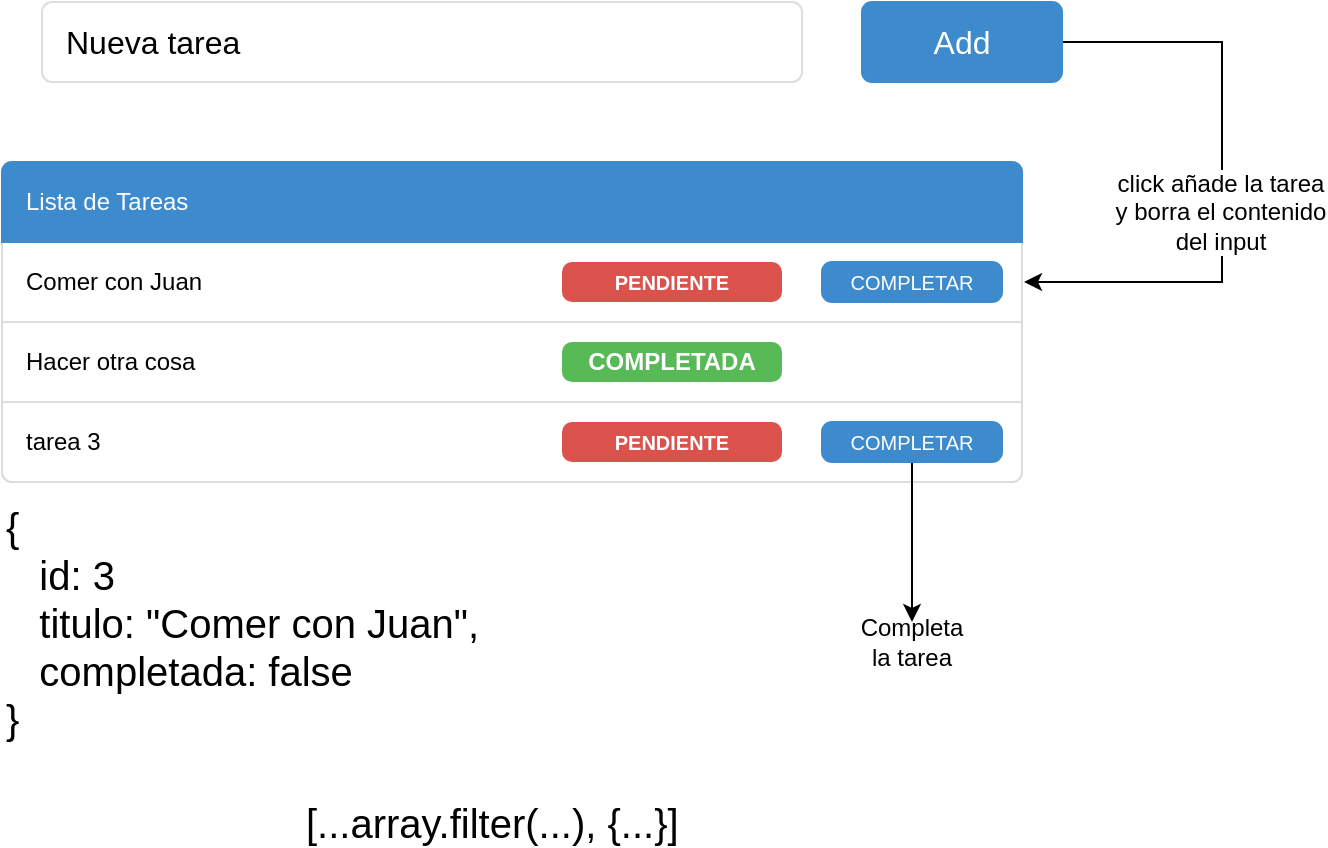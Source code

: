 <mxfile version="12.6.5" type="device"><diagram id="OMR3T-Xfur9PdcB1UmWO" name="Page-1"><mxGraphModel dx="1102" dy="1000" grid="1" gridSize="10" guides="1" tooltips="1" connect="1" arrows="1" fold="1" page="1" pageScale="1" pageWidth="827" pageHeight="1169" math="0" shadow="0"><root><mxCell id="0"/><mxCell id="1" parent="0"/><mxCell id="-1dS0zIEPd8RjcyEYt7S-1" value="" style="html=1;shadow=0;dashed=0;shape=mxgraph.bootstrap.rrect;rSize=5;strokeColor=#dddddd;html=1;whiteSpace=wrap;fillColor=#ffffff;" vertex="1" parent="1"><mxGeometry x="130" y="220" width="510" height="160" as="geometry"/></mxCell><mxCell id="-1dS0zIEPd8RjcyEYt7S-2" value="Comer con Juan" style="strokeColor=inherit;fillColor=inherit;gradientColor=inherit;html=1;shadow=0;dashed=0;shape=mxgraph.bootstrap.rect;spacingLeft=10;align=left;perimeter=none;whiteSpace=wrap;resizeWidth=1;" vertex="1" parent="-1dS0zIEPd8RjcyEYt7S-1"><mxGeometry width="510" height="40" relative="1" as="geometry"><mxPoint y="40" as="offset"/></mxGeometry></mxCell><mxCell id="-1dS0zIEPd8RjcyEYt7S-3" value="Hacer otra cosa" style="strokeColor=inherit;fillColor=inherit;gradientColor=inherit;html=1;shadow=0;dashed=0;shape=mxgraph.bootstrap.rect;spacingLeft=10;align=left;perimeter=none;whiteSpace=wrap;resizeWidth=1;" vertex="1" parent="-1dS0zIEPd8RjcyEYt7S-1"><mxGeometry width="510" height="40" relative="1" as="geometry"><mxPoint y="80" as="offset"/></mxGeometry></mxCell><mxCell id="-1dS0zIEPd8RjcyEYt7S-4" value="tarea 3" style="strokeColor=inherit;fillColor=inherit;gradientColor=inherit;html=1;shadow=0;dashed=0;shape=mxgraph.bootstrap.bottomButton;rSize=5;spacingLeft=10;align=left;perimeter=none;whiteSpace=wrap;resizeWidth=1;" vertex="1" parent="-1dS0zIEPd8RjcyEYt7S-1"><mxGeometry y="1" width="510" height="40" relative="1" as="geometry"><mxPoint y="-40" as="offset"/></mxGeometry></mxCell><mxCell id="-1dS0zIEPd8RjcyEYt7S-5" value="Lista de Tareas" style="html=1;shadow=0;dashed=0;shape=mxgraph.bootstrap.topButton;rSize=5;fillColor=#3D8BCD;strokeColor=#3D8BCD;fontColor=#ffffff;spacingLeft=10;align=left;whiteSpace=wrap;resizeWidth=1;" vertex="1" parent="-1dS0zIEPd8RjcyEYt7S-1"><mxGeometry width="510" height="40" relative="1" as="geometry"/></mxCell><mxCell id="-1dS0zIEPd8RjcyEYt7S-10" value="PENDIENTE" style="html=1;shadow=0;dashed=0;shape=mxgraph.bootstrap.rrect;align=center;rSize=5;strokeColor=none;fillColor=#DB524C;fontColor=#ffffff;fontStyle=1;whiteSpace=wrap;fontSize=10;" vertex="1" parent="-1dS0zIEPd8RjcyEYt7S-1"><mxGeometry x="280" y="50" width="110" height="20" as="geometry"/></mxCell><mxCell id="-1dS0zIEPd8RjcyEYt7S-17" value="PENDIENTE" style="html=1;shadow=0;dashed=0;shape=mxgraph.bootstrap.rrect;align=center;rSize=5;strokeColor=none;fillColor=#DB524C;fontColor=#ffffff;fontStyle=1;whiteSpace=wrap;fontSize=10;" vertex="1" parent="-1dS0zIEPd8RjcyEYt7S-1"><mxGeometry x="280" y="130" width="110" height="20" as="geometry"/></mxCell><mxCell id="-1dS0zIEPd8RjcyEYt7S-18" value="COMPLETADA" style="html=1;shadow=0;dashed=0;shape=mxgraph.bootstrap.rrect;align=center;rSize=5;strokeColor=none;fillColor=#58B957;fontColor=#ffffff;fontStyle=1;whiteSpace=wrap;" vertex="1" parent="-1dS0zIEPd8RjcyEYt7S-1"><mxGeometry x="280" y="90" width="110" height="20" as="geometry"/></mxCell><mxCell id="-1dS0zIEPd8RjcyEYt7S-20" value="COMPLETAR" style="html=1;shadow=0;dashed=0;shape=mxgraph.bootstrap.rrect;rSize=5;fillColor=#3D8BCD;align=center;strokeColor=#3D8BCD;fontColor=#ffffff;fontSize=10;whiteSpace=wrap;" vertex="1" parent="-1dS0zIEPd8RjcyEYt7S-1"><mxGeometry x="410" y="50" width="90" height="20" as="geometry"/></mxCell><mxCell id="-1dS0zIEPd8RjcyEYt7S-23" value="" style="edgeStyle=orthogonalEdgeStyle;rounded=0;orthogonalLoop=1;jettySize=auto;html=1;" edge="1" parent="-1dS0zIEPd8RjcyEYt7S-1" source="-1dS0zIEPd8RjcyEYt7S-21"><mxGeometry relative="1" as="geometry"><mxPoint x="455" y="230" as="targetPoint"/></mxGeometry></mxCell><mxCell id="-1dS0zIEPd8RjcyEYt7S-21" value="COMPLETAR" style="html=1;shadow=0;dashed=0;shape=mxgraph.bootstrap.rrect;rSize=5;fillColor=#3D8BCD;align=center;strokeColor=#3D8BCD;fontColor=#ffffff;fontSize=10;whiteSpace=wrap;" vertex="1" parent="-1dS0zIEPd8RjcyEYt7S-1"><mxGeometry x="410" y="130" width="90" height="20" as="geometry"/></mxCell><mxCell id="-1dS0zIEPd8RjcyEYt7S-6" value="Nueva tarea" style="html=1;shadow=0;dashed=0;shape=mxgraph.bootstrap.rrect;rSize=5;strokeColor=#dddddd;fontSize=16;align=left;spacingLeft=10;whiteSpace=wrap;" vertex="1" parent="1"><mxGeometry x="150" y="140" width="380" height="40" as="geometry"/></mxCell><mxCell id="-1dS0zIEPd8RjcyEYt7S-8" style="edgeStyle=orthogonalEdgeStyle;rounded=0;orthogonalLoop=1;jettySize=auto;html=1;entryX=1.002;entryY=0.5;entryDx=0;entryDy=0;entryPerimeter=0;" edge="1" parent="1" source="-1dS0zIEPd8RjcyEYt7S-7" target="-1dS0zIEPd8RjcyEYt7S-2"><mxGeometry relative="1" as="geometry"><Array as="points"><mxPoint x="740" y="160"/><mxPoint x="740" y="280"/></Array></mxGeometry></mxCell><mxCell id="-1dS0zIEPd8RjcyEYt7S-9" value="click añade la tarea &lt;br&gt;y borra el contenido&lt;br&gt;del input" style="text;html=1;align=center;verticalAlign=middle;resizable=0;points=[];labelBackgroundColor=#ffffff;" vertex="1" connectable="0" parent="-1dS0zIEPd8RjcyEYt7S-8"><mxGeometry x="0.104" y="-1" relative="1" as="geometry"><mxPoint as="offset"/></mxGeometry></mxCell><mxCell id="-1dS0zIEPd8RjcyEYt7S-7" value="Add" style="html=1;shadow=0;dashed=0;shape=mxgraph.bootstrap.rrect;rSize=5;fillColor=#3D8BCD;align=center;strokeColor=#3D8BCD;fontColor=#ffffff;fontSize=16;whiteSpace=wrap;" vertex="1" parent="1"><mxGeometry x="560" y="140" width="100" height="40" as="geometry"/></mxCell><mxCell id="-1dS0zIEPd8RjcyEYt7S-24" value="Completa la tarea" style="text;html=1;strokeColor=none;fillColor=none;align=center;verticalAlign=middle;whiteSpace=wrap;rounded=0;" vertex="1" parent="1"><mxGeometry x="565" y="450" width="40" height="20" as="geometry"/></mxCell><mxCell id="-1dS0zIEPd8RjcyEYt7S-25" value="{&lt;br style=&quot;font-size: 20px&quot;&gt;&amp;nbsp; &amp;nbsp;id: 3&amp;nbsp; &amp;nbsp;&lt;br&gt;&amp;nbsp; &amp;nbsp;titulo: &quot;Comer con Juan&quot;,&amp;nbsp;&lt;br style=&quot;font-size: 20px&quot;&gt;&amp;nbsp; &amp;nbsp;completada: false&lt;br style=&quot;font-size: 20px&quot;&gt;&lt;div style=&quot;font-size: 20px&quot;&gt;&lt;span style=&quot;font-size: 20px&quot;&gt;}&lt;/span&gt;&lt;/div&gt;" style="text;html=1;strokeColor=none;fillColor=none;align=left;verticalAlign=middle;whiteSpace=wrap;rounded=0;fontSize=20;" vertex="1" parent="1"><mxGeometry x="130" y="440" width="340" height="20" as="geometry"/></mxCell><mxCell id="-1dS0zIEPd8RjcyEYt7S-29" value="[...array.filter(...), {...}]" style="text;html=1;strokeColor=none;fillColor=none;align=left;verticalAlign=middle;whiteSpace=wrap;rounded=0;fontSize=20;" vertex="1" parent="1"><mxGeometry x="280" y="540" width="340" height="20" as="geometry"/></mxCell></root></mxGraphModel></diagram></mxfile>